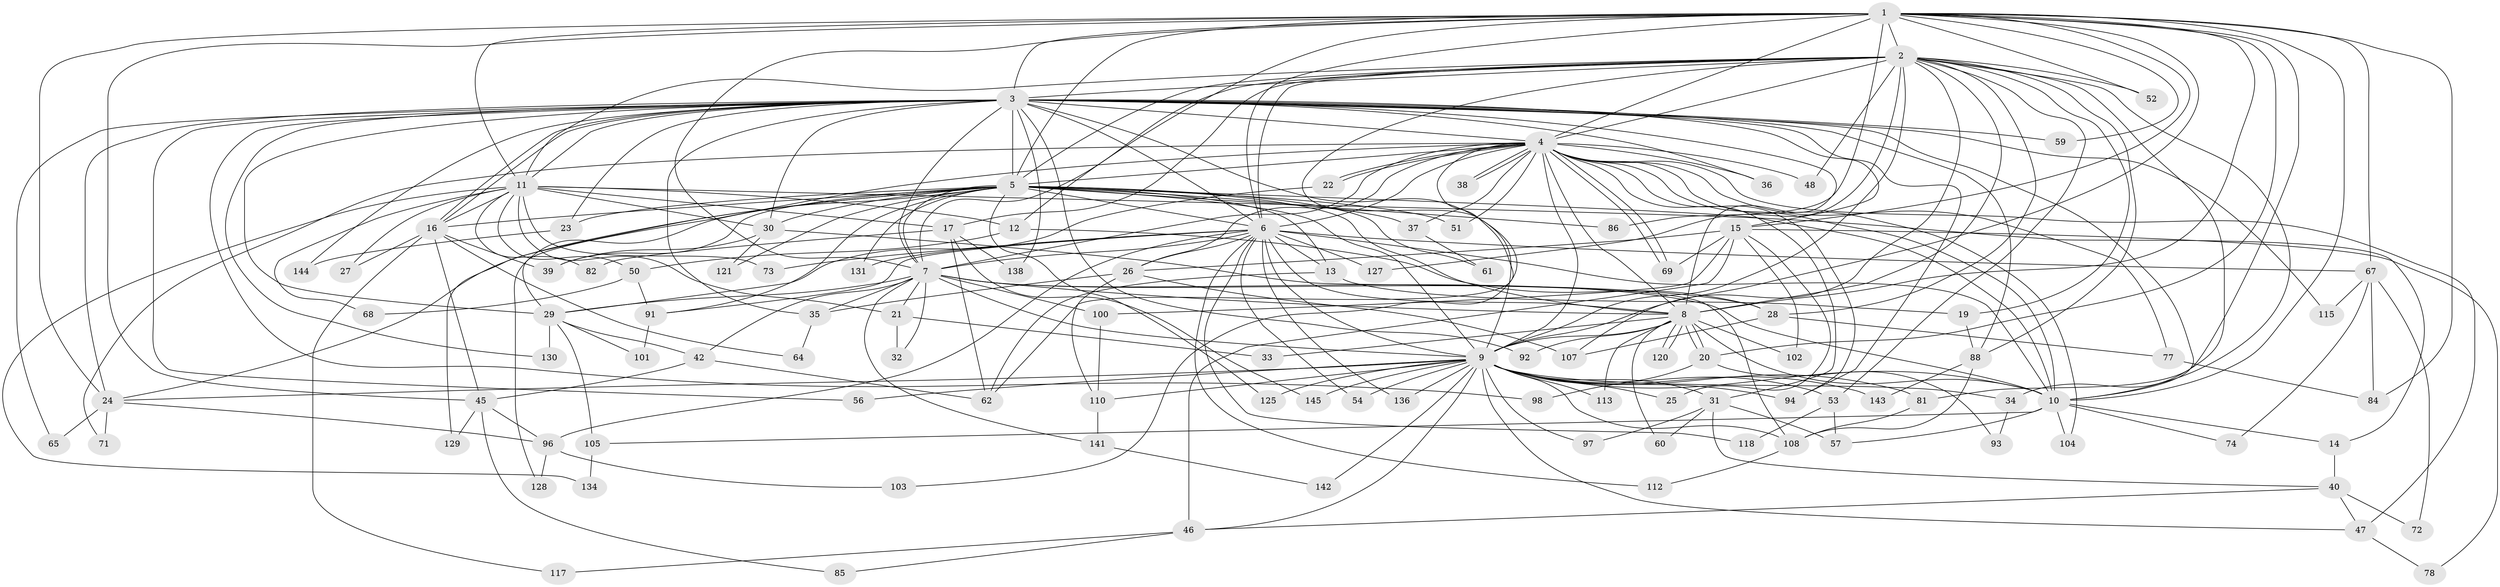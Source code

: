 // original degree distribution, {20: 0.006896551724137931, 22: 0.006896551724137931, 29: 0.013793103448275862, 27: 0.006896551724137931, 21: 0.006896551724137931, 17: 0.013793103448275862, 19: 0.006896551724137931, 31: 0.006896551724137931, 15: 0.006896551724137931, 4: 0.12413793103448276, 3: 0.16551724137931034, 9: 0.013793103448275862, 2: 0.5379310344827586, 6: 0.034482758620689655, 5: 0.04827586206896552}
// Generated by graph-tools (version 1.1) at 2025/11/02/27/25 16:11:06]
// undirected, 109 vertices, 272 edges
graph export_dot {
graph [start="1"]
  node [color=gray90,style=filled];
  1 [super="+44"];
  2 [super="+135"];
  3 [super="+70"];
  4 [super="+18"];
  5 [super="+66"];
  6 [super="+99"];
  7 [super="+58"];
  8 [super="+106"];
  9 [super="+41"];
  10 [super="+123"];
  11 [super="+132"];
  12;
  13 [super="+116"];
  14;
  15 [super="+137"];
  16 [super="+114"];
  17 [super="+79"];
  19;
  20 [super="+83"];
  21;
  22;
  23;
  24 [super="+63"];
  25;
  26 [super="+75"];
  27;
  28 [super="+49"];
  29 [super="+43"];
  30 [super="+89"];
  31;
  32;
  33;
  34 [super="+87"];
  35 [super="+126"];
  36;
  37;
  38;
  39 [super="+124"];
  40;
  42;
  45 [super="+76"];
  46 [super="+80"];
  47 [super="+55"];
  48;
  50;
  51;
  52;
  53;
  54;
  56;
  57 [super="+139"];
  59;
  60;
  61;
  62 [super="+90"];
  64;
  65;
  67;
  68;
  69;
  71;
  72;
  73;
  74;
  77;
  78;
  81;
  82;
  84 [super="+140"];
  85;
  86;
  88 [super="+122"];
  91;
  92;
  93;
  94 [super="+95"];
  96 [super="+109"];
  97;
  98;
  100;
  101;
  102;
  103;
  104;
  105;
  107 [super="+111"];
  108 [super="+133"];
  110 [super="+119"];
  112;
  113;
  115;
  117;
  118;
  120;
  121;
  125;
  127;
  128;
  129;
  130;
  131;
  134;
  136;
  138;
  141;
  142;
  143;
  144;
  145;
  1 -- 2;
  1 -- 3;
  1 -- 4 [weight=2];
  1 -- 5;
  1 -- 6;
  1 -- 7;
  1 -- 8;
  1 -- 9;
  1 -- 10;
  1 -- 12;
  1 -- 15;
  1 -- 24;
  1 -- 45;
  1 -- 52;
  1 -- 67;
  1 -- 81;
  1 -- 86;
  1 -- 11;
  1 -- 84;
  1 -- 59;
  1 -- 20;
  2 -- 3;
  2 -- 4;
  2 -- 5;
  2 -- 6;
  2 -- 7;
  2 -- 8;
  2 -- 9;
  2 -- 10;
  2 -- 11;
  2 -- 17 [weight=2];
  2 -- 19;
  2 -- 34;
  2 -- 48;
  2 -- 52;
  2 -- 53;
  2 -- 103;
  2 -- 107;
  2 -- 127;
  2 -- 88;
  2 -- 28;
  3 -- 4;
  3 -- 5;
  3 -- 6;
  3 -- 7;
  3 -- 8;
  3 -- 9;
  3 -- 10;
  3 -- 11;
  3 -- 15;
  3 -- 16;
  3 -- 16;
  3 -- 23;
  3 -- 30;
  3 -- 35;
  3 -- 36;
  3 -- 56;
  3 -- 59;
  3 -- 65;
  3 -- 92;
  3 -- 94;
  3 -- 98;
  3 -- 115;
  3 -- 130;
  3 -- 138;
  3 -- 144;
  3 -- 24;
  3 -- 88;
  3 -- 29;
  4 -- 5;
  4 -- 6;
  4 -- 7;
  4 -- 8;
  4 -- 9;
  4 -- 10;
  4 -- 22;
  4 -- 22;
  4 -- 26;
  4 -- 29;
  4 -- 31;
  4 -- 36;
  4 -- 37;
  4 -- 38;
  4 -- 38;
  4 -- 47;
  4 -- 48;
  4 -- 51;
  4 -- 62;
  4 -- 69;
  4 -- 69;
  4 -- 71;
  4 -- 77;
  4 -- 94;
  4 -- 104;
  5 -- 6;
  5 -- 7;
  5 -- 8;
  5 -- 9;
  5 -- 10;
  5 -- 13;
  5 -- 23;
  5 -- 24;
  5 -- 30;
  5 -- 37;
  5 -- 51;
  5 -- 61;
  5 -- 86;
  5 -- 91;
  5 -- 121;
  5 -- 125;
  5 -- 128;
  5 -- 129;
  5 -- 131;
  5 -- 39;
  5 -- 16;
  6 -- 7;
  6 -- 8 [weight=2];
  6 -- 9;
  6 -- 10;
  6 -- 13;
  6 -- 54;
  6 -- 67;
  6 -- 73;
  6 -- 96;
  6 -- 118;
  6 -- 127;
  6 -- 131;
  6 -- 136;
  6 -- 26;
  6 -- 112;
  6 -- 91;
  7 -- 8;
  7 -- 9;
  7 -- 10;
  7 -- 21;
  7 -- 28;
  7 -- 32;
  7 -- 35;
  7 -- 42;
  7 -- 100;
  7 -- 141;
  7 -- 29;
  8 -- 9;
  8 -- 10;
  8 -- 20;
  8 -- 20;
  8 -- 33;
  8 -- 60;
  8 -- 92;
  8 -- 102;
  8 -- 113;
  8 -- 120;
  8 -- 120;
  9 -- 10 [weight=2];
  9 -- 25;
  9 -- 31;
  9 -- 34 [weight=2];
  9 -- 46;
  9 -- 47;
  9 -- 53;
  9 -- 54;
  9 -- 56;
  9 -- 81;
  9 -- 97;
  9 -- 108;
  9 -- 110;
  9 -- 113;
  9 -- 125;
  9 -- 136;
  9 -- 142;
  9 -- 143;
  9 -- 145;
  9 -- 94;
  9 -- 24;
  10 -- 14;
  10 -- 74;
  10 -- 104;
  10 -- 105;
  10 -- 57;
  11 -- 12;
  11 -- 14;
  11 -- 17;
  11 -- 21;
  11 -- 27;
  11 -- 50;
  11 -- 68;
  11 -- 73;
  11 -- 82;
  11 -- 134;
  11 -- 30;
  11 -- 16;
  12 -- 28;
  12 -- 50;
  13 -- 19;
  13 -- 62;
  14 -- 40;
  15 -- 25;
  15 -- 26;
  15 -- 46;
  15 -- 78;
  15 -- 100;
  15 -- 102;
  15 -- 69;
  16 -- 27;
  16 -- 39;
  16 -- 45;
  16 -- 64;
  16 -- 117;
  17 -- 62;
  17 -- 145;
  17 -- 82;
  17 -- 138;
  19 -- 88;
  20 -- 98;
  20 -- 93;
  21 -- 32;
  21 -- 33;
  22 -- 29;
  23 -- 144;
  24 -- 65;
  24 -- 96;
  24 -- 71;
  26 -- 107;
  26 -- 110;
  26 -- 35;
  28 -- 77;
  28 -- 107;
  29 -- 42;
  29 -- 101;
  29 -- 105;
  29 -- 130;
  30 -- 39;
  30 -- 121;
  30 -- 108;
  31 -- 40;
  31 -- 57;
  31 -- 60;
  31 -- 97;
  34 -- 93;
  35 -- 64;
  37 -- 61;
  40 -- 72;
  40 -- 47;
  40 -- 46;
  42 -- 62;
  42 -- 45;
  45 -- 85;
  45 -- 96;
  45 -- 129;
  46 -- 85;
  46 -- 117;
  47 -- 78;
  50 -- 68;
  50 -- 91;
  53 -- 57;
  53 -- 118;
  67 -- 72;
  67 -- 74;
  67 -- 115;
  67 -- 84;
  77 -- 84;
  81 -- 108;
  88 -- 143;
  88 -- 108;
  91 -- 101;
  96 -- 103;
  96 -- 128;
  100 -- 110;
  105 -- 134;
  108 -- 112;
  110 -- 141;
  141 -- 142;
}
